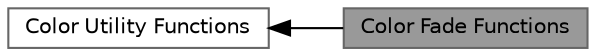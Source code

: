 digraph "Color Fade Functions"
{
 // LATEX_PDF_SIZE
  bgcolor="transparent";
  edge [fontname=Helvetica,fontsize=10,labelfontname=Helvetica,labelfontsize=10];
  node [fontname=Helvetica,fontsize=10,shape=box,height=0.2,width=0.4];
  rankdir=LR;
  Node1 [id="Node000001",label="Color Fade Functions",height=0.2,width=0.4,color="gray40", fillcolor="grey60", style="filled", fontcolor="black",tooltip="Functions for fading LED arrays."];
  Node2 [id="Node000002",label="Color Utility Functions",height=0.2,width=0.4,color="grey40", fillcolor="white", style="filled",URL="$d9/da8/group___color_utils.html",tooltip="A variety of functions for working with color, palettes, and leds."];
  Node2->Node1 [shape=plaintext, dir="back", style="solid"];
}

